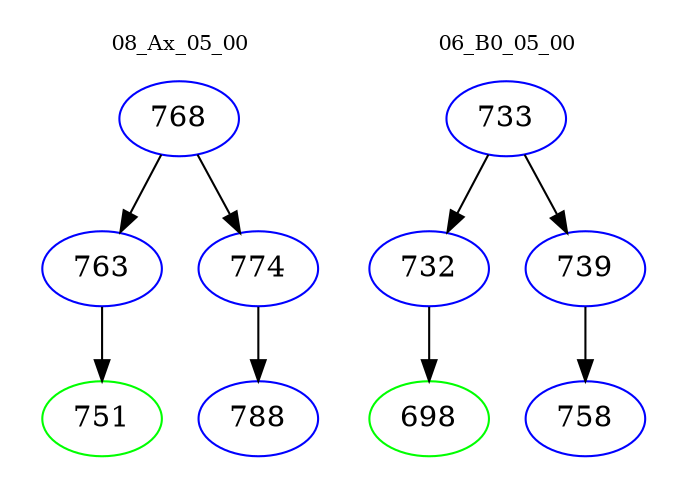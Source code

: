 digraph{
subgraph cluster_0 {
color = white
label = "08_Ax_05_00";
fontsize=10;
T0_768 [label="768", color="blue"]
T0_768 -> T0_763 [color="black"]
T0_763 [label="763", color="blue"]
T0_763 -> T0_751 [color="black"]
T0_751 [label="751", color="green"]
T0_768 -> T0_774 [color="black"]
T0_774 [label="774", color="blue"]
T0_774 -> T0_788 [color="black"]
T0_788 [label="788", color="blue"]
}
subgraph cluster_1 {
color = white
label = "06_B0_05_00";
fontsize=10;
T1_733 [label="733", color="blue"]
T1_733 -> T1_732 [color="black"]
T1_732 [label="732", color="blue"]
T1_732 -> T1_698 [color="black"]
T1_698 [label="698", color="green"]
T1_733 -> T1_739 [color="black"]
T1_739 [label="739", color="blue"]
T1_739 -> T1_758 [color="black"]
T1_758 [label="758", color="blue"]
}
}
